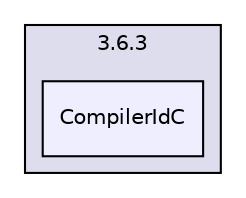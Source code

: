 digraph "/media/nicolas/A600540B0053E13B/Users/nicolas/Documents/Ecole/ISEN/Projet/Coupe de France/Module Cerveau/Artificial Intelligence/ai/CLion_folders/cmake-build-debug/CMakeFiles/3.6.3/CompilerIdC" {
  compound=true
  node [ fontsize="10", fontname="Helvetica"];
  edge [ labelfontsize="10", labelfontname="Helvetica"];
  subgraph clusterdir_28e6e14dc7607c3539469551982eb4e3 {
    graph [ bgcolor="#ddddee", pencolor="black", label="3.6.3" fontname="Helvetica", fontsize="10", URL="dir_28e6e14dc7607c3539469551982eb4e3.html"]
  dir_0fdcf04e76aab865912723ea6937bfe5 [shape=box, label="CompilerIdC", style="filled", fillcolor="#eeeeff", pencolor="black", URL="dir_0fdcf04e76aab865912723ea6937bfe5.html"];
  }
}
